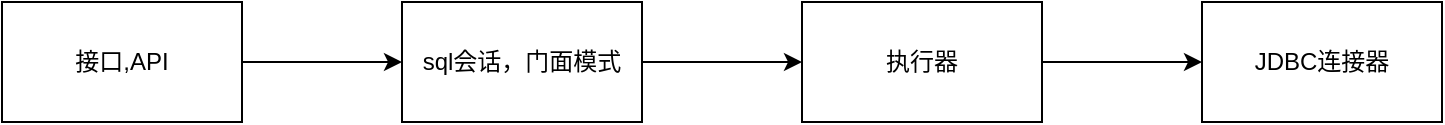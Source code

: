 <mxfile version="20.0.1" type="github">
  <diagram id="i4Vngot3rHrF0eFNXG4s" name="第 1 页">
    <mxGraphModel dx="1038" dy="547" grid="1" gridSize="10" guides="1" tooltips="1" connect="1" arrows="1" fold="1" page="1" pageScale="1" pageWidth="827" pageHeight="1169" math="0" shadow="0">
      <root>
        <mxCell id="0" />
        <mxCell id="1" parent="0" />
        <mxCell id="zauTzaDkUk1ICzrEz5W0-3" value="" style="edgeStyle=orthogonalEdgeStyle;rounded=0;orthogonalLoop=1;jettySize=auto;html=1;" edge="1" parent="1" source="zauTzaDkUk1ICzrEz5W0-1" target="zauTzaDkUk1ICzrEz5W0-2">
          <mxGeometry relative="1" as="geometry" />
        </mxCell>
        <mxCell id="zauTzaDkUk1ICzrEz5W0-1" value="接口,API" style="rounded=0;whiteSpace=wrap;html=1;" vertex="1" parent="1">
          <mxGeometry x="140" y="110" width="120" height="60" as="geometry" />
        </mxCell>
        <mxCell id="zauTzaDkUk1ICzrEz5W0-5" value="" style="edgeStyle=orthogonalEdgeStyle;rounded=0;orthogonalLoop=1;jettySize=auto;html=1;" edge="1" parent="1" source="zauTzaDkUk1ICzrEz5W0-2" target="zauTzaDkUk1ICzrEz5W0-4">
          <mxGeometry relative="1" as="geometry" />
        </mxCell>
        <mxCell id="zauTzaDkUk1ICzrEz5W0-2" value="sql会话，门面模式" style="rounded=0;whiteSpace=wrap;html=1;" vertex="1" parent="1">
          <mxGeometry x="340" y="110" width="120" height="60" as="geometry" />
        </mxCell>
        <mxCell id="zauTzaDkUk1ICzrEz5W0-7" value="" style="edgeStyle=orthogonalEdgeStyle;rounded=0;orthogonalLoop=1;jettySize=auto;html=1;" edge="1" parent="1" source="zauTzaDkUk1ICzrEz5W0-4" target="zauTzaDkUk1ICzrEz5W0-6">
          <mxGeometry relative="1" as="geometry" />
        </mxCell>
        <mxCell id="zauTzaDkUk1ICzrEz5W0-4" value="执行器" style="rounded=0;whiteSpace=wrap;html=1;" vertex="1" parent="1">
          <mxGeometry x="540" y="110" width="120" height="60" as="geometry" />
        </mxCell>
        <mxCell id="zauTzaDkUk1ICzrEz5W0-6" value="JDBC连接器" style="rounded=0;whiteSpace=wrap;html=1;" vertex="1" parent="1">
          <mxGeometry x="740" y="110" width="120" height="60" as="geometry" />
        </mxCell>
      </root>
    </mxGraphModel>
  </diagram>
</mxfile>

